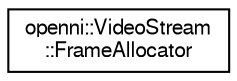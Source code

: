 digraph "Graphical Class Hierarchy"
{
  edge [fontname="FreeSans",fontsize="10",labelfontname="FreeSans",labelfontsize="10"];
  node [fontname="FreeSans",fontsize="10",shape=record];
  rankdir="LR";
  Node1 [label="openni::VideoStream\l::FrameAllocator",height=0.2,width=0.4,color="black", fillcolor="white", style="filled",URL="$classopenni_1_1_video_stream_1_1_frame_allocator.html"];
}

